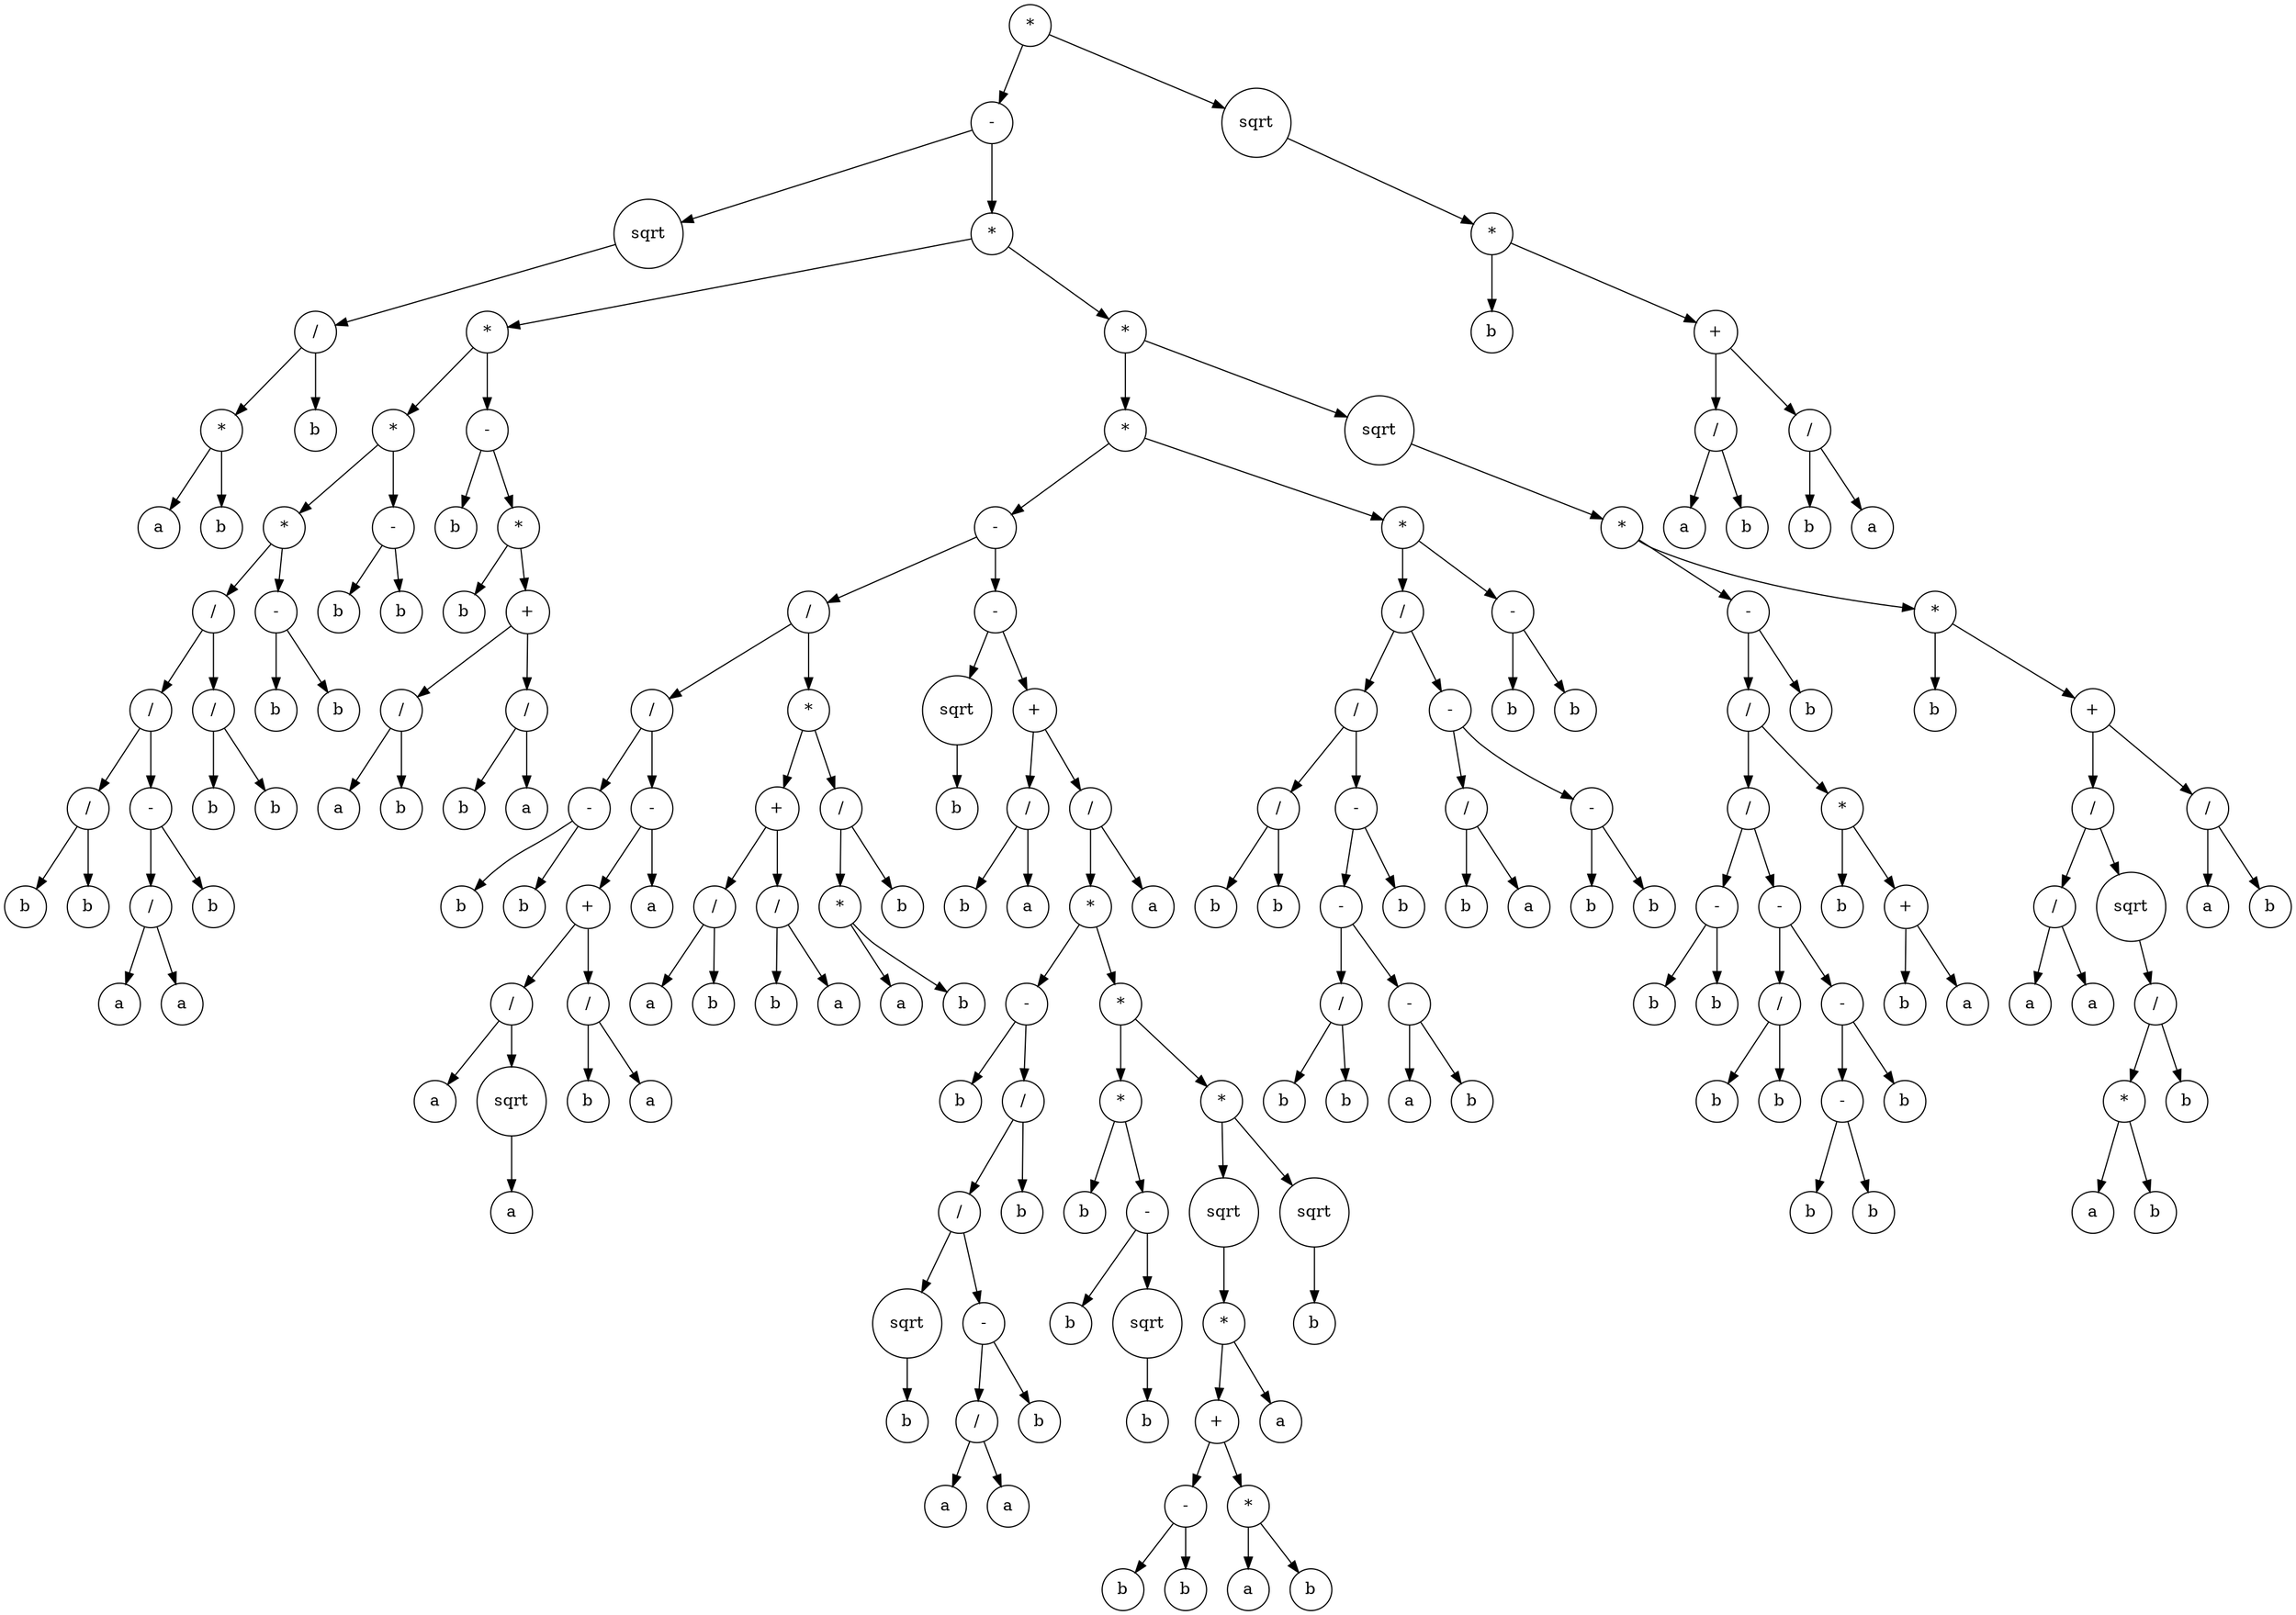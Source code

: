 digraph g {
graph [ordering=out];
node [shape=circle];
n[label = "*"];
n0[label = "-"];
n00[label = "sqrt"];
n000[label = "/"];
n0000[label = "*"];
n00000[label = "a"];
n0000 -> n00000;
n00001[label = "b"];
n0000 -> n00001;
n000 -> n0000;
n0001[label = "b"];
n000 -> n0001;
n00 -> n000;
n0 -> n00;
n01[label = "*"];
n010[label = "*"];
n0100[label = "*"];
n01000[label = "*"];
n010000[label = "/"];
n0100000[label = "/"];
n01000000[label = "/"];
n010000000[label = "b"];
n01000000 -> n010000000;
n010000001[label = "b"];
n01000000 -> n010000001;
n0100000 -> n01000000;
n01000001[label = "-"];
n010000010[label = "/"];
n0100000100[label = "a"];
n010000010 -> n0100000100;
n0100000101[label = "a"];
n010000010 -> n0100000101;
n01000001 -> n010000010;
n010000011[label = "b"];
n01000001 -> n010000011;
n0100000 -> n01000001;
n010000 -> n0100000;
n0100001[label = "/"];
n01000010[label = "b"];
n0100001 -> n01000010;
n01000011[label = "b"];
n0100001 -> n01000011;
n010000 -> n0100001;
n01000 -> n010000;
n010001[label = "-"];
n0100010[label = "b"];
n010001 -> n0100010;
n0100011[label = "b"];
n010001 -> n0100011;
n01000 -> n010001;
n0100 -> n01000;
n01001[label = "-"];
n010010[label = "b"];
n01001 -> n010010;
n010011[label = "b"];
n01001 -> n010011;
n0100 -> n01001;
n010 -> n0100;
n0101[label = "-"];
n01010[label = "b"];
n0101 -> n01010;
n01011[label = "*"];
n010110[label = "b"];
n01011 -> n010110;
n010111[label = "+"];
n0101110[label = "/"];
n01011100[label = "a"];
n0101110 -> n01011100;
n01011101[label = "b"];
n0101110 -> n01011101;
n010111 -> n0101110;
n0101111[label = "/"];
n01011110[label = "b"];
n0101111 -> n01011110;
n01011111[label = "a"];
n0101111 -> n01011111;
n010111 -> n0101111;
n01011 -> n010111;
n0101 -> n01011;
n010 -> n0101;
n01 -> n010;
n011[label = "*"];
n0110[label = "*"];
n01100[label = "-"];
n011000[label = "/"];
n0110000[label = "/"];
n01100000[label = "-"];
n011000000[label = "b"];
n01100000 -> n011000000;
n011000001[label = "b"];
n01100000 -> n011000001;
n0110000 -> n01100000;
n01100001[label = "-"];
n011000010[label = "+"];
n0110000100[label = "/"];
n01100001000[label = "a"];
n0110000100 -> n01100001000;
n01100001001[label = "sqrt"];
n011000010010[label = "a"];
n01100001001 -> n011000010010;
n0110000100 -> n01100001001;
n011000010 -> n0110000100;
n0110000101[label = "/"];
n01100001010[label = "b"];
n0110000101 -> n01100001010;
n01100001011[label = "a"];
n0110000101 -> n01100001011;
n011000010 -> n0110000101;
n01100001 -> n011000010;
n011000011[label = "a"];
n01100001 -> n011000011;
n0110000 -> n01100001;
n011000 -> n0110000;
n0110001[label = "*"];
n01100010[label = "+"];
n011000100[label = "/"];
n0110001000[label = "a"];
n011000100 -> n0110001000;
n0110001001[label = "b"];
n011000100 -> n0110001001;
n01100010 -> n011000100;
n011000101[label = "/"];
n0110001010[label = "b"];
n011000101 -> n0110001010;
n0110001011[label = "a"];
n011000101 -> n0110001011;
n01100010 -> n011000101;
n0110001 -> n01100010;
n01100011[label = "/"];
n011000110[label = "*"];
n0110001100[label = "a"];
n011000110 -> n0110001100;
n0110001101[label = "b"];
n011000110 -> n0110001101;
n01100011 -> n011000110;
n011000111[label = "b"];
n01100011 -> n011000111;
n0110001 -> n01100011;
n011000 -> n0110001;
n01100 -> n011000;
n011001[label = "-"];
n0110010[label = "sqrt"];
n01100100[label = "b"];
n0110010 -> n01100100;
n011001 -> n0110010;
n0110011[label = "+"];
n01100110[label = "/"];
n011001100[label = "b"];
n01100110 -> n011001100;
n011001101[label = "a"];
n01100110 -> n011001101;
n0110011 -> n01100110;
n01100111[label = "/"];
n011001110[label = "*"];
n0110011100[label = "-"];
n01100111000[label = "b"];
n0110011100 -> n01100111000;
n01100111001[label = "/"];
n011001110010[label = "/"];
n0110011100100[label = "sqrt"];
n01100111001000[label = "b"];
n0110011100100 -> n01100111001000;
n011001110010 -> n0110011100100;
n0110011100101[label = "-"];
n01100111001010[label = "/"];
n011001110010100[label = "a"];
n01100111001010 -> n011001110010100;
n011001110010101[label = "a"];
n01100111001010 -> n011001110010101;
n0110011100101 -> n01100111001010;
n01100111001011[label = "b"];
n0110011100101 -> n01100111001011;
n011001110010 -> n0110011100101;
n01100111001 -> n011001110010;
n011001110011[label = "b"];
n01100111001 -> n011001110011;
n0110011100 -> n01100111001;
n011001110 -> n0110011100;
n0110011101[label = "*"];
n01100111010[label = "*"];
n011001110100[label = "b"];
n01100111010 -> n011001110100;
n011001110101[label = "-"];
n0110011101010[label = "b"];
n011001110101 -> n0110011101010;
n0110011101011[label = "sqrt"];
n01100111010110[label = "b"];
n0110011101011 -> n01100111010110;
n011001110101 -> n0110011101011;
n01100111010 -> n011001110101;
n0110011101 -> n01100111010;
n01100111011[label = "*"];
n011001110110[label = "sqrt"];
n0110011101100[label = "*"];
n01100111011000[label = "+"];
n011001110110000[label = "-"];
n0110011101100000[label = "b"];
n011001110110000 -> n0110011101100000;
n0110011101100001[label = "b"];
n011001110110000 -> n0110011101100001;
n01100111011000 -> n011001110110000;
n011001110110001[label = "*"];
n0110011101100010[label = "a"];
n011001110110001 -> n0110011101100010;
n0110011101100011[label = "b"];
n011001110110001 -> n0110011101100011;
n01100111011000 -> n011001110110001;
n0110011101100 -> n01100111011000;
n01100111011001[label = "a"];
n0110011101100 -> n01100111011001;
n011001110110 -> n0110011101100;
n01100111011 -> n011001110110;
n011001110111[label = "sqrt"];
n0110011101110[label = "b"];
n011001110111 -> n0110011101110;
n01100111011 -> n011001110111;
n0110011101 -> n01100111011;
n011001110 -> n0110011101;
n01100111 -> n011001110;
n011001111[label = "a"];
n01100111 -> n011001111;
n0110011 -> n01100111;
n011001 -> n0110011;
n01100 -> n011001;
n0110 -> n01100;
n01101[label = "*"];
n011010[label = "/"];
n0110100[label = "/"];
n01101000[label = "/"];
n011010000[label = "b"];
n01101000 -> n011010000;
n011010001[label = "b"];
n01101000 -> n011010001;
n0110100 -> n01101000;
n01101001[label = "-"];
n011010010[label = "-"];
n0110100100[label = "/"];
n01101001000[label = "b"];
n0110100100 -> n01101001000;
n01101001001[label = "b"];
n0110100100 -> n01101001001;
n011010010 -> n0110100100;
n0110100101[label = "-"];
n01101001010[label = "a"];
n0110100101 -> n01101001010;
n01101001011[label = "b"];
n0110100101 -> n01101001011;
n011010010 -> n0110100101;
n01101001 -> n011010010;
n011010011[label = "b"];
n01101001 -> n011010011;
n0110100 -> n01101001;
n011010 -> n0110100;
n0110101[label = "-"];
n01101010[label = "/"];
n011010100[label = "b"];
n01101010 -> n011010100;
n011010101[label = "a"];
n01101010 -> n011010101;
n0110101 -> n01101010;
n01101011[label = "-"];
n011010110[label = "b"];
n01101011 -> n011010110;
n011010111[label = "b"];
n01101011 -> n011010111;
n0110101 -> n01101011;
n011010 -> n0110101;
n01101 -> n011010;
n011011[label = "-"];
n0110110[label = "b"];
n011011 -> n0110110;
n0110111[label = "b"];
n011011 -> n0110111;
n01101 -> n011011;
n0110 -> n01101;
n011 -> n0110;
n0111[label = "sqrt"];
n01110[label = "*"];
n011100[label = "-"];
n0111000[label = "/"];
n01110000[label = "/"];
n011100000[label = "-"];
n0111000000[label = "b"];
n011100000 -> n0111000000;
n0111000001[label = "b"];
n011100000 -> n0111000001;
n01110000 -> n011100000;
n011100001[label = "-"];
n0111000010[label = "/"];
n01110000100[label = "b"];
n0111000010 -> n01110000100;
n01110000101[label = "b"];
n0111000010 -> n01110000101;
n011100001 -> n0111000010;
n0111000011[label = "-"];
n01110000110[label = "-"];
n011100001100[label = "b"];
n01110000110 -> n011100001100;
n011100001101[label = "b"];
n01110000110 -> n011100001101;
n0111000011 -> n01110000110;
n01110000111[label = "b"];
n0111000011 -> n01110000111;
n011100001 -> n0111000011;
n01110000 -> n011100001;
n0111000 -> n01110000;
n01110001[label = "*"];
n011100010[label = "b"];
n01110001 -> n011100010;
n011100011[label = "+"];
n0111000110[label = "b"];
n011100011 -> n0111000110;
n0111000111[label = "a"];
n011100011 -> n0111000111;
n01110001 -> n011100011;
n0111000 -> n01110001;
n011100 -> n0111000;
n0111001[label = "b"];
n011100 -> n0111001;
n01110 -> n011100;
n011101[label = "*"];
n0111010[label = "b"];
n011101 -> n0111010;
n0111011[label = "+"];
n01110110[label = "/"];
n011101100[label = "/"];
n0111011000[label = "a"];
n011101100 -> n0111011000;
n0111011001[label = "a"];
n011101100 -> n0111011001;
n01110110 -> n011101100;
n011101101[label = "sqrt"];
n0111011010[label = "/"];
n01110110100[label = "*"];
n011101101000[label = "a"];
n01110110100 -> n011101101000;
n011101101001[label = "b"];
n01110110100 -> n011101101001;
n0111011010 -> n01110110100;
n01110110101[label = "b"];
n0111011010 -> n01110110101;
n011101101 -> n0111011010;
n01110110 -> n011101101;
n0111011 -> n01110110;
n01110111[label = "/"];
n011101110[label = "a"];
n01110111 -> n011101110;
n011101111[label = "b"];
n01110111 -> n011101111;
n0111011 -> n01110111;
n011101 -> n0111011;
n01110 -> n011101;
n0111 -> n01110;
n011 -> n0111;
n01 -> n011;
n0 -> n01;
n -> n0;
n1[label = "sqrt"];
n10[label = "*"];
n100[label = "b"];
n10 -> n100;
n101[label = "+"];
n1010[label = "/"];
n10100[label = "a"];
n1010 -> n10100;
n10101[label = "b"];
n1010 -> n10101;
n101 -> n1010;
n1011[label = "/"];
n10110[label = "b"];
n1011 -> n10110;
n10111[label = "a"];
n1011 -> n10111;
n101 -> n1011;
n10 -> n101;
n1 -> n10;
n -> n1;
}
